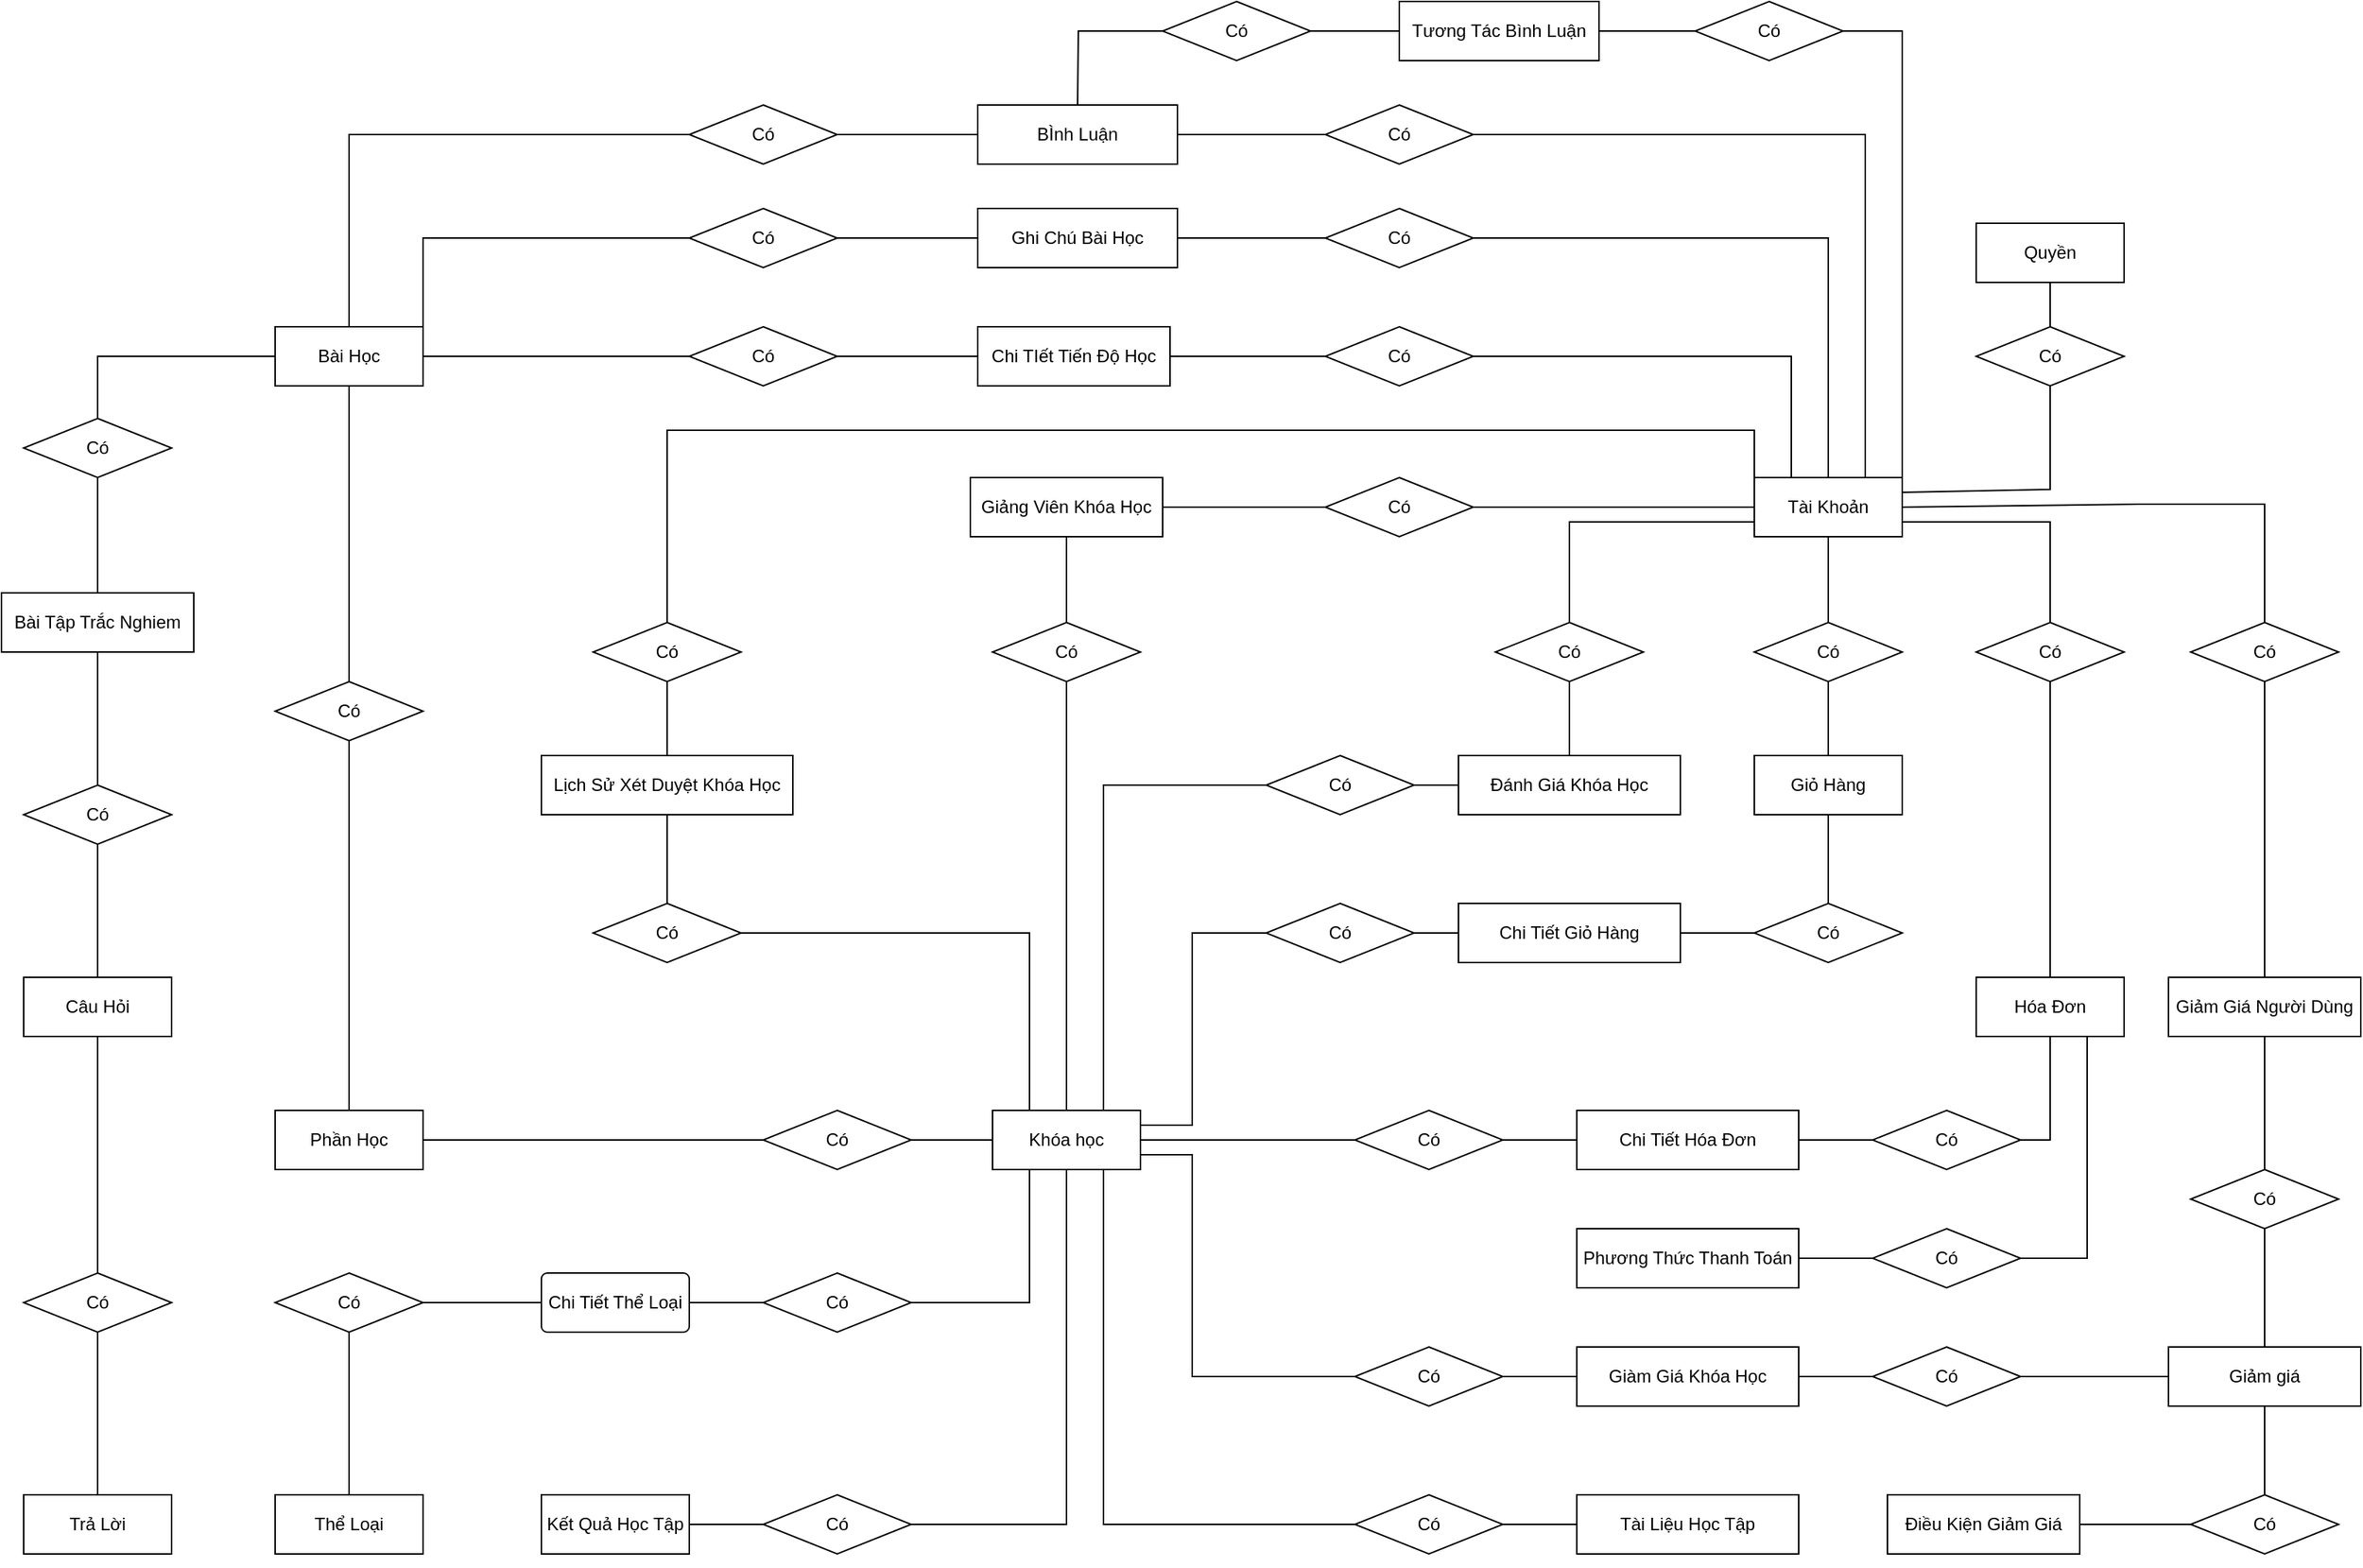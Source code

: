 <mxfile version="26.0.4">
  <diagram id="R2lEEEUBdFMjLlhIrx00" name="Page-1">
    <mxGraphModel dx="2668" dy="2193" grid="1" gridSize="10" guides="1" tooltips="1" connect="1" arrows="1" fold="1" page="1" pageScale="1" pageWidth="850" pageHeight="1100" math="0" shadow="0" extFonts="Permanent Marker^https://fonts.googleapis.com/css?family=Permanent+Marker">
      <root>
        <mxCell id="0" />
        <mxCell id="1" parent="0" />
        <mxCell id="bHssMF1aIb_r4F3_CLn2-1" value="Có" style="shape=rhombus;perimeter=rhombusPerimeter;whiteSpace=wrap;html=1;align=center;fontSize=12;" vertex="1" parent="1">
          <mxGeometry x="870" y="-90" width="100" height="40" as="geometry" />
        </mxCell>
        <mxCell id="bHssMF1aIb_r4F3_CLn2-8" value="Tài Khoản" style="whiteSpace=wrap;html=1;align=center;" vertex="1" parent="1">
          <mxGeometry x="720" y="12" width="100" height="40" as="geometry" />
        </mxCell>
        <mxCell id="bHssMF1aIb_r4F3_CLn2-9" value="Khóa học" style="whiteSpace=wrap;html=1;align=center;" vertex="1" parent="1">
          <mxGeometry x="205" y="440" width="100" height="40" as="geometry" />
        </mxCell>
        <mxCell id="bHssMF1aIb_r4F3_CLn2-13" value="Quyền" style="whiteSpace=wrap;html=1;align=center;" vertex="1" parent="1">
          <mxGeometry x="870" y="-160" width="100" height="40" as="geometry" />
        </mxCell>
        <mxCell id="bHssMF1aIb_r4F3_CLn2-28" value="Giảng Viên Khóa Học" style="whiteSpace=wrap;html=1;align=center;" vertex="1" parent="1">
          <mxGeometry x="190" y="12" width="130" height="40" as="geometry" />
        </mxCell>
        <mxCell id="bHssMF1aIb_r4F3_CLn2-34" value="Có" style="shape=rhombus;perimeter=rhombusPerimeter;whiteSpace=wrap;html=1;align=center;fontSize=12;" vertex="1" parent="1">
          <mxGeometry x="430" y="12" width="100" height="40" as="geometry" />
        </mxCell>
        <mxCell id="bHssMF1aIb_r4F3_CLn2-35" value="Có" style="shape=rhombus;perimeter=rhombusPerimeter;whiteSpace=wrap;html=1;align=center;fontSize=12;" vertex="1" parent="1">
          <mxGeometry x="-450" y="-28" width="100" height="40" as="geometry" />
        </mxCell>
        <mxCell id="bHssMF1aIb_r4F3_CLn2-36" value="Chi Tiết Thể Loại" style="rounded=1;arcSize=10;whiteSpace=wrap;html=1;align=center;" vertex="1" parent="1">
          <mxGeometry x="-100" y="550" width="100" height="40" as="geometry" />
        </mxCell>
        <mxCell id="bHssMF1aIb_r4F3_CLn2-37" value="Phần Học" style="whiteSpace=wrap;html=1;align=center;" vertex="1" parent="1">
          <mxGeometry x="-280" y="440" width="100" height="40" as="geometry" />
        </mxCell>
        <mxCell id="bHssMF1aIb_r4F3_CLn2-39" value="Bài Học" style="whiteSpace=wrap;html=1;align=center;" vertex="1" parent="1">
          <mxGeometry x="-280" y="-90" width="100" height="40" as="geometry" />
        </mxCell>
        <mxCell id="bHssMF1aIb_r4F3_CLn2-40" value="Có" style="shape=rhombus;perimeter=rhombusPerimeter;whiteSpace=wrap;html=1;align=center;fontSize=12;" vertex="1" parent="1">
          <mxGeometry x="50" y="440" width="100" height="40" as="geometry" />
        </mxCell>
        <mxCell id="bHssMF1aIb_r4F3_CLn2-41" value="Có" style="shape=rhombus;perimeter=rhombusPerimeter;whiteSpace=wrap;html=1;align=center;fontSize=12;" vertex="1" parent="1">
          <mxGeometry x="-280" y="150" width="100" height="40" as="geometry" />
        </mxCell>
        <mxCell id="bHssMF1aIb_r4F3_CLn2-43" value="Thể Loại" style="whiteSpace=wrap;html=1;align=center;" vertex="1" parent="1">
          <mxGeometry x="-280" y="700" width="100" height="40" as="geometry" />
        </mxCell>
        <mxCell id="bHssMF1aIb_r4F3_CLn2-44" value="Kết Quả Học Tập" style="whiteSpace=wrap;html=1;align=center;" vertex="1" parent="1">
          <mxGeometry x="-100" y="700" width="100" height="40" as="geometry" />
        </mxCell>
        <mxCell id="bHssMF1aIb_r4F3_CLn2-45" value="Tài Liệu Học Tập" style="whiteSpace=wrap;html=1;align=center;" vertex="1" parent="1">
          <mxGeometry x="600" y="700" width="150" height="40" as="geometry" />
        </mxCell>
        <mxCell id="bHssMF1aIb_r4F3_CLn2-46" value="Hóa Đơn" style="whiteSpace=wrap;html=1;align=center;" vertex="1" parent="1">
          <mxGeometry x="870" y="350" width="100" height="40" as="geometry" />
        </mxCell>
        <mxCell id="bHssMF1aIb_r4F3_CLn2-47" value="Chi Tiết Hóa Đơn" style="whiteSpace=wrap;html=1;align=center;" vertex="1" parent="1">
          <mxGeometry x="600" y="440" width="150" height="40" as="geometry" />
        </mxCell>
        <mxCell id="bHssMF1aIb_r4F3_CLn2-48" value="Chi Tiết Giỏ Hàng" style="whiteSpace=wrap;html=1;align=center;" vertex="1" parent="1">
          <mxGeometry x="520" y="300" width="150" height="40" as="geometry" />
        </mxCell>
        <mxCell id="bHssMF1aIb_r4F3_CLn2-49" value="Giỏ Hàng" style="whiteSpace=wrap;html=1;align=center;" vertex="1" parent="1">
          <mxGeometry x="720" y="200" width="100" height="40" as="geometry" />
        </mxCell>
        <mxCell id="bHssMF1aIb_r4F3_CLn2-50" value="Giảm giá" style="whiteSpace=wrap;html=1;align=center;" vertex="1" parent="1">
          <mxGeometry x="1000" y="600" width="130" height="40" as="geometry" />
        </mxCell>
        <mxCell id="bHssMF1aIb_r4F3_CLn2-51" value="Giàm Giá Khóa Học" style="whiteSpace=wrap;html=1;align=center;" vertex="1" parent="1">
          <mxGeometry x="600" y="600" width="150" height="40" as="geometry" />
        </mxCell>
        <mxCell id="bHssMF1aIb_r4F3_CLn2-52" value="Giảm Giá Người Dùng" style="whiteSpace=wrap;html=1;align=center;" vertex="1" parent="1">
          <mxGeometry x="1000" y="350" width="130" height="40" as="geometry" />
        </mxCell>
        <mxCell id="bHssMF1aIb_r4F3_CLn2-53" value="Điều Kiện Giảm Giá" style="whiteSpace=wrap;html=1;align=center;" vertex="1" parent="1">
          <mxGeometry x="810" y="700" width="130" height="40" as="geometry" />
        </mxCell>
        <mxCell id="bHssMF1aIb_r4F3_CLn2-54" value="Bài Tập Trắc Nghiem" style="whiteSpace=wrap;html=1;align=center;" vertex="1" parent="1">
          <mxGeometry x="-465" y="90" width="130" height="40" as="geometry" />
        </mxCell>
        <mxCell id="bHssMF1aIb_r4F3_CLn2-55" value="Câu Hỏi" style="whiteSpace=wrap;html=1;align=center;" vertex="1" parent="1">
          <mxGeometry x="-450" y="350" width="100" height="40" as="geometry" />
        </mxCell>
        <mxCell id="bHssMF1aIb_r4F3_CLn2-56" value="Trả Lời" style="whiteSpace=wrap;html=1;align=center;" vertex="1" parent="1">
          <mxGeometry x="-450" y="700" width="100" height="40" as="geometry" />
        </mxCell>
        <mxCell id="bHssMF1aIb_r4F3_CLn2-67" value="" style="endArrow=none;html=1;rounded=0;entryX=0.5;entryY=1;entryDx=0;entryDy=0;exitX=1;exitY=0.25;exitDx=0;exitDy=0;" edge="1" parent="1" source="bHssMF1aIb_r4F3_CLn2-8" target="bHssMF1aIb_r4F3_CLn2-1">
          <mxGeometry relative="1" as="geometry">
            <mxPoint x="690" y="32" as="sourcePoint" />
            <mxPoint x="850" y="31.57" as="targetPoint" />
            <Array as="points">
              <mxPoint x="920" y="20" />
            </Array>
          </mxGeometry>
        </mxCell>
        <mxCell id="bHssMF1aIb_r4F3_CLn2-68" value="" style="resizable=0;html=1;whiteSpace=wrap;align=left;verticalAlign=bottom;" connectable="0" vertex="1" parent="bHssMF1aIb_r4F3_CLn2-67">
          <mxGeometry x="-1" relative="1" as="geometry">
            <mxPoint x="10" as="offset" />
          </mxGeometry>
        </mxCell>
        <mxCell id="bHssMF1aIb_r4F3_CLn2-69" value="" style="resizable=0;html=1;whiteSpace=wrap;align=right;verticalAlign=bottom;" connectable="0" vertex="1" parent="bHssMF1aIb_r4F3_CLn2-67">
          <mxGeometry x="1" relative="1" as="geometry" />
        </mxCell>
        <mxCell id="bHssMF1aIb_r4F3_CLn2-76" value="" style="endArrow=none;html=1;rounded=0;exitX=0.5;exitY=0;exitDx=0;exitDy=0;entryX=0.5;entryY=1;entryDx=0;entryDy=0;" edge="1" parent="1" source="bHssMF1aIb_r4F3_CLn2-1" target="bHssMF1aIb_r4F3_CLn2-13">
          <mxGeometry relative="1" as="geometry">
            <mxPoint x="900" y="49.13" as="sourcePoint" />
            <mxPoint x="1060" y="49.13" as="targetPoint" />
          </mxGeometry>
        </mxCell>
        <mxCell id="bHssMF1aIb_r4F3_CLn2-77" value="" style="resizable=0;html=1;whiteSpace=wrap;align=right;verticalAlign=bottom;" connectable="0" vertex="1" parent="bHssMF1aIb_r4F3_CLn2-76">
          <mxGeometry x="1" relative="1" as="geometry">
            <mxPoint x="-10" as="offset" />
          </mxGeometry>
        </mxCell>
        <mxCell id="bHssMF1aIb_r4F3_CLn2-78" value="" style="endArrow=none;html=1;rounded=0;exitX=1;exitY=0.5;exitDx=0;exitDy=0;entryX=0;entryY=0.5;entryDx=0;entryDy=0;" edge="1" parent="1" source="bHssMF1aIb_r4F3_CLn2-28" target="bHssMF1aIb_r4F3_CLn2-34">
          <mxGeometry relative="1" as="geometry">
            <mxPoint x="680" y="42" as="sourcePoint" />
            <mxPoint x="430" y="90" as="targetPoint" />
          </mxGeometry>
        </mxCell>
        <mxCell id="bHssMF1aIb_r4F3_CLn2-79" value="" style="resizable=0;html=1;whiteSpace=wrap;align=left;verticalAlign=bottom;" connectable="0" vertex="1" parent="bHssMF1aIb_r4F3_CLn2-78">
          <mxGeometry x="-1" relative="1" as="geometry">
            <mxPoint x="10" as="offset" />
          </mxGeometry>
        </mxCell>
        <mxCell id="bHssMF1aIb_r4F3_CLn2-80" value="" style="resizable=0;html=1;whiteSpace=wrap;align=right;verticalAlign=bottom;" connectable="0" vertex="1" parent="bHssMF1aIb_r4F3_CLn2-78">
          <mxGeometry x="1" relative="1" as="geometry" />
        </mxCell>
        <mxCell id="bHssMF1aIb_r4F3_CLn2-81" value="" style="endArrow=none;html=1;rounded=0;exitX=1;exitY=0.5;exitDx=0;exitDy=0;entryX=0;entryY=0.5;entryDx=0;entryDy=0;" edge="1" parent="1" source="bHssMF1aIb_r4F3_CLn2-34" target="bHssMF1aIb_r4F3_CLn2-8">
          <mxGeometry relative="1" as="geometry">
            <mxPoint x="450" y="100" as="sourcePoint" />
            <mxPoint x="540" y="100" as="targetPoint" />
          </mxGeometry>
        </mxCell>
        <mxCell id="bHssMF1aIb_r4F3_CLn2-82" value="" style="resizable=0;html=1;whiteSpace=wrap;align=right;verticalAlign=bottom;" connectable="0" vertex="1" parent="bHssMF1aIb_r4F3_CLn2-81">
          <mxGeometry x="1" relative="1" as="geometry">
            <mxPoint x="-10" as="offset" />
          </mxGeometry>
        </mxCell>
        <mxCell id="bHssMF1aIb_r4F3_CLn2-83" value="Có" style="shape=rhombus;perimeter=rhombusPerimeter;whiteSpace=wrap;html=1;align=center;fontSize=12;" vertex="1" parent="1">
          <mxGeometry x="205" y="110" width="100" height="40" as="geometry" />
        </mxCell>
        <mxCell id="bHssMF1aIb_r4F3_CLn2-84" value="" style="endArrow=none;html=1;rounded=0;exitX=0.5;exitY=1;exitDx=0;exitDy=0;entryX=0.5;entryY=0;entryDx=0;entryDy=0;" edge="1" parent="1" target="bHssMF1aIb_r4F3_CLn2-83" source="bHssMF1aIb_r4F3_CLn2-28">
          <mxGeometry relative="1" as="geometry">
            <mxPoint x="270" y="130" as="sourcePoint" />
            <mxPoint x="380" y="188" as="targetPoint" />
          </mxGeometry>
        </mxCell>
        <mxCell id="bHssMF1aIb_r4F3_CLn2-85" value="" style="resizable=0;html=1;whiteSpace=wrap;align=left;verticalAlign=bottom;" connectable="0" vertex="1" parent="bHssMF1aIb_r4F3_CLn2-84">
          <mxGeometry x="-1" relative="1" as="geometry">
            <mxPoint x="10" as="offset" />
          </mxGeometry>
        </mxCell>
        <mxCell id="bHssMF1aIb_r4F3_CLn2-86" value="" style="resizable=0;html=1;whiteSpace=wrap;align=right;verticalAlign=bottom;" connectable="0" vertex="1" parent="bHssMF1aIb_r4F3_CLn2-84">
          <mxGeometry x="1" relative="1" as="geometry" />
        </mxCell>
        <mxCell id="bHssMF1aIb_r4F3_CLn2-87" value="" style="endArrow=none;html=1;rounded=0;exitX=0.5;exitY=1;exitDx=0;exitDy=0;entryX=0.5;entryY=0;entryDx=0;entryDy=0;" edge="1" parent="1" source="bHssMF1aIb_r4F3_CLn2-83" target="bHssMF1aIb_r4F3_CLn2-9">
          <mxGeometry relative="1" as="geometry">
            <mxPoint x="400" y="198" as="sourcePoint" />
            <mxPoint x="520" y="130" as="targetPoint" />
          </mxGeometry>
        </mxCell>
        <mxCell id="bHssMF1aIb_r4F3_CLn2-88" value="" style="resizable=0;html=1;whiteSpace=wrap;align=right;verticalAlign=bottom;" connectable="0" vertex="1" parent="bHssMF1aIb_r4F3_CLn2-87">
          <mxGeometry x="1" relative="1" as="geometry">
            <mxPoint x="-10" as="offset" />
          </mxGeometry>
        </mxCell>
        <mxCell id="bHssMF1aIb_r4F3_CLn2-89" value="" style="endArrow=none;html=1;rounded=0;entryX=1;entryY=0.5;entryDx=0;entryDy=0;exitX=0;exitY=0.5;exitDx=0;exitDy=0;" edge="1" parent="1" source="bHssMF1aIb_r4F3_CLn2-9" target="bHssMF1aIb_r4F3_CLn2-40">
          <mxGeometry relative="1" as="geometry">
            <mxPoint x="150" y="420" as="sourcePoint" />
            <mxPoint x="520" y="510" as="targetPoint" />
          </mxGeometry>
        </mxCell>
        <mxCell id="bHssMF1aIb_r4F3_CLn2-90" value="" style="endArrow=none;html=1;rounded=0;exitX=0;exitY=0.5;exitDx=0;exitDy=0;entryX=1;entryY=0.5;entryDx=0;entryDy=0;" edge="1" parent="1" source="bHssMF1aIb_r4F3_CLn2-40" target="bHssMF1aIb_r4F3_CLn2-37">
          <mxGeometry relative="1" as="geometry">
            <mxPoint x="265" y="500" as="sourcePoint" />
            <mxPoint x="265" y="560" as="targetPoint" />
          </mxGeometry>
        </mxCell>
        <mxCell id="bHssMF1aIb_r4F3_CLn2-92" value="" style="endArrow=none;html=1;rounded=0;exitX=0.5;exitY=0;exitDx=0;exitDy=0;entryX=0.5;entryY=1;entryDx=0;entryDy=0;" edge="1" parent="1" source="bHssMF1aIb_r4F3_CLn2-37" target="bHssMF1aIb_r4F3_CLn2-41">
          <mxGeometry relative="1" as="geometry">
            <mxPoint x="-265" y="40" as="sourcePoint" />
            <mxPoint x="-150" y="290" as="targetPoint" />
            <Array as="points" />
          </mxGeometry>
        </mxCell>
        <mxCell id="bHssMF1aIb_r4F3_CLn2-93" value="" style="endArrow=none;html=1;rounded=0;entryX=0.5;entryY=1;entryDx=0;entryDy=0;exitX=0.5;exitY=0;exitDx=0;exitDy=0;" edge="1" parent="1" source="bHssMF1aIb_r4F3_CLn2-41" target="bHssMF1aIb_r4F3_CLn2-39">
          <mxGeometry relative="1" as="geometry">
            <mxPoint x="-265" y="40" as="sourcePoint" />
            <mxPoint x="-105" y="40" as="targetPoint" />
            <Array as="points" />
          </mxGeometry>
        </mxCell>
        <mxCell id="bHssMF1aIb_r4F3_CLn2-94" value="" style="endArrow=none;html=1;rounded=0;entryX=0;entryY=0.5;entryDx=0;entryDy=0;exitX=0.5;exitY=0;exitDx=0;exitDy=0;" edge="1" parent="1" source="bHssMF1aIb_r4F3_CLn2-35" target="bHssMF1aIb_r4F3_CLn2-39">
          <mxGeometry relative="1" as="geometry">
            <mxPoint x="-265" y="140" as="sourcePoint" />
            <mxPoint x="-165" y="140" as="targetPoint" />
            <Array as="points">
              <mxPoint x="-400" y="-70" />
            </Array>
          </mxGeometry>
        </mxCell>
        <mxCell id="bHssMF1aIb_r4F3_CLn2-96" value="" style="endArrow=none;html=1;rounded=0;entryX=0.5;entryY=1;entryDx=0;entryDy=0;exitX=0.5;exitY=0;exitDx=0;exitDy=0;" edge="1" parent="1" source="bHssMF1aIb_r4F3_CLn2-54" target="bHssMF1aIb_r4F3_CLn2-35">
          <mxGeometry relative="1" as="geometry">
            <mxPoint x="-285" y="170" as="sourcePoint" />
            <mxPoint x="-125" y="170" as="targetPoint" />
          </mxGeometry>
        </mxCell>
        <mxCell id="bHssMF1aIb_r4F3_CLn2-101" value="Có" style="shape=rhombus;perimeter=rhombusPerimeter;whiteSpace=wrap;html=1;align=center;fontSize=12;" vertex="1" parent="1">
          <mxGeometry x="720" y="110" width="100" height="40" as="geometry" />
        </mxCell>
        <mxCell id="bHssMF1aIb_r4F3_CLn2-102" value="" style="endArrow=none;html=1;rounded=0;entryX=0.5;entryY=1;entryDx=0;entryDy=0;exitX=0.5;exitY=0;exitDx=0;exitDy=0;" edge="1" parent="1" source="bHssMF1aIb_r4F3_CLn2-49" target="bHssMF1aIb_r4F3_CLn2-101">
          <mxGeometry relative="1" as="geometry">
            <mxPoint x="650" y="310" as="sourcePoint" />
            <mxPoint x="810" y="310" as="targetPoint" />
          </mxGeometry>
        </mxCell>
        <mxCell id="bHssMF1aIb_r4F3_CLn2-103" value="" style="endArrow=none;html=1;rounded=0;exitX=0.5;exitY=1;exitDx=0;exitDy=0;entryX=0.5;entryY=0;entryDx=0;entryDy=0;" edge="1" parent="1" source="bHssMF1aIb_r4F3_CLn2-8" target="bHssMF1aIb_r4F3_CLn2-101">
          <mxGeometry relative="1" as="geometry">
            <mxPoint x="430" y="280" as="sourcePoint" />
            <mxPoint x="590" y="280" as="targetPoint" />
          </mxGeometry>
        </mxCell>
        <mxCell id="bHssMF1aIb_r4F3_CLn2-106" value="Có" style="shape=rhombus;perimeter=rhombusPerimeter;whiteSpace=wrap;html=1;align=center;fontSize=12;" vertex="1" parent="1">
          <mxGeometry x="720" y="300" width="100" height="40" as="geometry" />
        </mxCell>
        <mxCell id="bHssMF1aIb_r4F3_CLn2-107" value="" style="endArrow=none;html=1;rounded=0;entryX=0;entryY=0.5;entryDx=0;entryDy=0;exitX=1;exitY=0.5;exitDx=0;exitDy=0;" edge="1" parent="1" target="bHssMF1aIb_r4F3_CLn2-106" source="bHssMF1aIb_r4F3_CLn2-48">
          <mxGeometry relative="1" as="geometry">
            <mxPoint x="1230" y="428" as="sourcePoint" />
            <mxPoint x="860" y="498" as="targetPoint" />
          </mxGeometry>
        </mxCell>
        <mxCell id="bHssMF1aIb_r4F3_CLn2-108" value="" style="endArrow=none;html=1;rounded=0;exitX=0.5;exitY=1;exitDx=0;exitDy=0;entryX=0.5;entryY=0;entryDx=0;entryDy=0;" edge="1" parent="1" target="bHssMF1aIb_r4F3_CLn2-106" source="bHssMF1aIb_r4F3_CLn2-49">
          <mxGeometry relative="1" as="geometry">
            <mxPoint x="670" y="240" as="sourcePoint" />
            <mxPoint x="640" y="468" as="targetPoint" />
          </mxGeometry>
        </mxCell>
        <mxCell id="bHssMF1aIb_r4F3_CLn2-109" value="Có" style="shape=rhombus;perimeter=rhombusPerimeter;whiteSpace=wrap;html=1;align=center;fontSize=12;" vertex="1" parent="1">
          <mxGeometry x="390" y="300" width="100" height="40" as="geometry" />
        </mxCell>
        <mxCell id="bHssMF1aIb_r4F3_CLn2-110" value="" style="endArrow=none;html=1;rounded=0;entryX=1;entryY=0.5;entryDx=0;entryDy=0;exitX=0;exitY=0.5;exitDx=0;exitDy=0;" edge="1" parent="1" target="bHssMF1aIb_r4F3_CLn2-109" source="bHssMF1aIb_r4F3_CLn2-48">
          <mxGeometry relative="1" as="geometry">
            <mxPoint x="1020" y="624" as="sourcePoint" />
            <mxPoint x="650" y="694" as="targetPoint" />
          </mxGeometry>
        </mxCell>
        <mxCell id="bHssMF1aIb_r4F3_CLn2-111" value="" style="endArrow=none;html=1;rounded=0;entryX=0;entryY=0.5;entryDx=0;entryDy=0;exitX=1;exitY=0.25;exitDx=0;exitDy=0;" edge="1" parent="1" target="bHssMF1aIb_r4F3_CLn2-109" source="bHssMF1aIb_r4F3_CLn2-9">
          <mxGeometry relative="1" as="geometry">
            <mxPoint x="387.5" y="410" as="sourcePoint" />
            <mxPoint x="452.5" y="180.0" as="targetPoint" />
            <Array as="points">
              <mxPoint x="340" y="450" />
              <mxPoint x="340" y="430" />
              <mxPoint x="340" y="360" />
              <mxPoint x="340" y="320" />
            </Array>
          </mxGeometry>
        </mxCell>
        <mxCell id="bHssMF1aIb_r4F3_CLn2-113" value="Có" style="shape=rhombus;perimeter=rhombusPerimeter;whiteSpace=wrap;html=1;align=center;fontSize=12;" vertex="1" parent="1">
          <mxGeometry x="50" y="700" width="100" height="40" as="geometry" />
        </mxCell>
        <mxCell id="bHssMF1aIb_r4F3_CLn2-114" value="" style="endArrow=none;html=1;rounded=0;exitX=1;exitY=0.5;exitDx=0;exitDy=0;entryX=0;entryY=0.5;entryDx=0;entryDy=0;" edge="1" parent="1" target="bHssMF1aIb_r4F3_CLn2-113" source="bHssMF1aIb_r4F3_CLn2-44">
          <mxGeometry relative="1" as="geometry">
            <mxPoint x="-460" y="50" as="sourcePoint" />
            <mxPoint x="-245" y="10" as="targetPoint" />
          </mxGeometry>
        </mxCell>
        <mxCell id="bHssMF1aIb_r4F3_CLn2-115" value="" style="endArrow=none;html=1;rounded=0;exitX=1;exitY=0.5;exitDx=0;exitDy=0;entryX=0.5;entryY=1;entryDx=0;entryDy=0;" edge="1" parent="1" source="bHssMF1aIb_r4F3_CLn2-113" target="bHssMF1aIb_r4F3_CLn2-9">
          <mxGeometry relative="1" as="geometry">
            <mxPoint x="-65" y="400" as="sourcePoint" />
            <mxPoint x="210" y="520" as="targetPoint" />
            <Array as="points">
              <mxPoint x="255" y="720" />
            </Array>
          </mxGeometry>
        </mxCell>
        <mxCell id="bHssMF1aIb_r4F3_CLn2-116" value="Có" style="shape=rhombus;perimeter=rhombusPerimeter;whiteSpace=wrap;html=1;align=center;fontSize=12;" vertex="1" parent="1">
          <mxGeometry x="450" y="700" width="100" height="40" as="geometry" />
        </mxCell>
        <mxCell id="bHssMF1aIb_r4F3_CLn2-118" value="" style="endArrow=none;html=1;rounded=0;entryX=0.75;entryY=1;entryDx=0;entryDy=0;exitX=0;exitY=0.5;exitDx=0;exitDy=0;" edge="1" parent="1" source="bHssMF1aIb_r4F3_CLn2-116" target="bHssMF1aIb_r4F3_CLn2-9">
          <mxGeometry relative="1" as="geometry">
            <mxPoint x="280" y="720" as="sourcePoint" />
            <mxPoint x="270" y="530" as="targetPoint" />
            <Array as="points">
              <mxPoint x="280" y="720" />
            </Array>
          </mxGeometry>
        </mxCell>
        <mxCell id="bHssMF1aIb_r4F3_CLn2-120" value="Có" style="shape=rhombus;perimeter=rhombusPerimeter;whiteSpace=wrap;html=1;align=center;fontSize=12;" vertex="1" parent="1">
          <mxGeometry x="870" y="110" width="100" height="40" as="geometry" />
        </mxCell>
        <mxCell id="bHssMF1aIb_r4F3_CLn2-121" value="" style="endArrow=none;html=1;rounded=0;entryX=0.5;entryY=0;entryDx=0;entryDy=0;exitX=1;exitY=0.75;exitDx=0;exitDy=0;" edge="1" parent="1" target="bHssMF1aIb_r4F3_CLn2-120" source="bHssMF1aIb_r4F3_CLn2-8">
          <mxGeometry relative="1" as="geometry">
            <mxPoint x="605" y="200" as="sourcePoint" />
            <mxPoint x="820" y="160" as="targetPoint" />
            <Array as="points">
              <mxPoint x="840" y="42" />
              <mxPoint x="920" y="42" />
            </Array>
          </mxGeometry>
        </mxCell>
        <mxCell id="bHssMF1aIb_r4F3_CLn2-122" value="" style="endArrow=none;html=1;rounded=0;entryX=0.5;entryY=0;entryDx=0;entryDy=0;exitX=0.5;exitY=1;exitDx=0;exitDy=0;" edge="1" parent="1" source="bHssMF1aIb_r4F3_CLn2-120" target="bHssMF1aIb_r4F3_CLn2-46">
          <mxGeometry relative="1" as="geometry">
            <mxPoint x="660" y="160" as="sourcePoint" />
            <mxPoint x="860" y="200" as="targetPoint" />
          </mxGeometry>
        </mxCell>
        <mxCell id="bHssMF1aIb_r4F3_CLn2-124" value="Có" style="shape=rhombus;perimeter=rhombusPerimeter;whiteSpace=wrap;html=1;align=center;fontSize=12;" vertex="1" parent="1">
          <mxGeometry x="450" y="440" width="100" height="40" as="geometry" />
        </mxCell>
        <mxCell id="bHssMF1aIb_r4F3_CLn2-125" value="" style="endArrow=none;html=1;rounded=0;entryX=0;entryY=0.5;entryDx=0;entryDy=0;exitX=1;exitY=0.5;exitDx=0;exitDy=0;" edge="1" parent="1" target="bHssMF1aIb_r4F3_CLn2-124" source="bHssMF1aIb_r4F3_CLn2-9">
          <mxGeometry relative="1" as="geometry">
            <mxPoint x="390" y="420" as="sourcePoint" />
            <mxPoint x="704.5" y="458" as="targetPoint" />
            <Array as="points">
              <mxPoint x="360" y="460" />
              <mxPoint x="390" y="460" />
              <mxPoint x="430" y="460" />
            </Array>
          </mxGeometry>
        </mxCell>
        <mxCell id="bHssMF1aIb_r4F3_CLn2-126" value="" style="endArrow=none;html=1;rounded=0;entryX=0;entryY=0.5;entryDx=0;entryDy=0;exitX=1;exitY=0.5;exitDx=0;exitDy=0;" edge="1" parent="1" source="bHssMF1aIb_r4F3_CLn2-124" target="bHssMF1aIb_r4F3_CLn2-47">
          <mxGeometry relative="1" as="geometry">
            <mxPoint x="544.5" y="438" as="sourcePoint" />
            <mxPoint x="724.5" y="628" as="targetPoint" />
          </mxGeometry>
        </mxCell>
        <mxCell id="bHssMF1aIb_r4F3_CLn2-127" value="Có" style="shape=rhombus;perimeter=rhombusPerimeter;whiteSpace=wrap;html=1;align=center;fontSize=12;" vertex="1" parent="1">
          <mxGeometry x="800" y="440" width="100" height="40" as="geometry" />
        </mxCell>
        <mxCell id="bHssMF1aIb_r4F3_CLn2-128" value="" style="endArrow=none;html=1;rounded=0;entryX=0;entryY=0.5;entryDx=0;entryDy=0;exitX=1;exitY=0.5;exitDx=0;exitDy=0;" edge="1" parent="1" target="bHssMF1aIb_r4F3_CLn2-127" source="bHssMF1aIb_r4F3_CLn2-47">
          <mxGeometry relative="1" as="geometry">
            <mxPoint x="741" y="271" as="sourcePoint" />
            <mxPoint x="1050" y="199" as="targetPoint" />
          </mxGeometry>
        </mxCell>
        <mxCell id="bHssMF1aIb_r4F3_CLn2-129" value="" style="endArrow=none;html=1;rounded=0;entryX=0.5;entryY=1;entryDx=0;entryDy=0;exitX=1;exitY=0.5;exitDx=0;exitDy=0;" edge="1" parent="1" source="bHssMF1aIb_r4F3_CLn2-127" target="bHssMF1aIb_r4F3_CLn2-46">
          <mxGeometry relative="1" as="geometry">
            <mxPoint x="890" y="219" as="sourcePoint" />
            <mxPoint x="831" y="361" as="targetPoint" />
            <Array as="points">
              <mxPoint x="920" y="460" />
            </Array>
          </mxGeometry>
        </mxCell>
        <mxCell id="bHssMF1aIb_r4F3_CLn2-136" value="Phương Thức Thanh Toán" style="whiteSpace=wrap;html=1;align=center;" vertex="1" parent="1">
          <mxGeometry x="600" y="520" width="150" height="40" as="geometry" />
        </mxCell>
        <mxCell id="bHssMF1aIb_r4F3_CLn2-139" value="Có" style="shape=rhombus;perimeter=rhombusPerimeter;whiteSpace=wrap;html=1;align=center;fontSize=12;" vertex="1" parent="1">
          <mxGeometry x="450" y="600" width="100" height="40" as="geometry" />
        </mxCell>
        <mxCell id="bHssMF1aIb_r4F3_CLn2-140" value="" style="endArrow=none;html=1;rounded=0;entryX=0;entryY=0.5;entryDx=0;entryDy=0;exitX=1;exitY=0.75;exitDx=0;exitDy=0;" edge="1" parent="1" target="bHssMF1aIb_r4F3_CLn2-139" source="bHssMF1aIb_r4F3_CLn2-9">
          <mxGeometry relative="1" as="geometry">
            <mxPoint x="305" y="540" as="sourcePoint" />
            <mxPoint x="704.5" y="578" as="targetPoint" />
            <Array as="points">
              <mxPoint x="340" y="470" />
              <mxPoint x="340" y="500" />
              <mxPoint x="340" y="540" />
              <mxPoint x="340" y="620" />
              <mxPoint x="370" y="620" />
            </Array>
          </mxGeometry>
        </mxCell>
        <mxCell id="bHssMF1aIb_r4F3_CLn2-141" value="" style="endArrow=none;html=1;rounded=0;entryX=0;entryY=0.5;entryDx=0;entryDy=0;exitX=1;exitY=0.5;exitDx=0;exitDy=0;" edge="1" parent="1" source="bHssMF1aIb_r4F3_CLn2-139" target="bHssMF1aIb_r4F3_CLn2-51">
          <mxGeometry relative="1" as="geometry">
            <mxPoint x="544.5" y="578" as="sourcePoint" />
            <mxPoint x="580" y="550" as="targetPoint" />
          </mxGeometry>
        </mxCell>
        <mxCell id="bHssMF1aIb_r4F3_CLn2-142" value="Có" style="shape=rhombus;perimeter=rhombusPerimeter;whiteSpace=wrap;html=1;align=center;fontSize=12;" vertex="1" parent="1">
          <mxGeometry x="800" y="600" width="100" height="40" as="geometry" />
        </mxCell>
        <mxCell id="bHssMF1aIb_r4F3_CLn2-143" value="" style="endArrow=none;html=1;rounded=0;entryX=0;entryY=0.5;entryDx=0;entryDy=0;exitX=1;exitY=0.5;exitDx=0;exitDy=0;" edge="1" parent="1" target="bHssMF1aIb_r4F3_CLn2-142" source="bHssMF1aIb_r4F3_CLn2-51">
          <mxGeometry relative="1" as="geometry">
            <mxPoint x="710" y="620" as="sourcePoint" />
            <mxPoint x="1109.5" y="658" as="targetPoint" />
          </mxGeometry>
        </mxCell>
        <mxCell id="bHssMF1aIb_r4F3_CLn2-144" value="" style="endArrow=none;html=1;rounded=0;entryX=0;entryY=0.5;entryDx=0;entryDy=0;exitX=1;exitY=0.5;exitDx=0;exitDy=0;" edge="1" parent="1" source="bHssMF1aIb_r4F3_CLn2-142" target="bHssMF1aIb_r4F3_CLn2-50">
          <mxGeometry relative="1" as="geometry">
            <mxPoint x="949.5" y="658" as="sourcePoint" />
            <mxPoint x="985" y="630" as="targetPoint" />
          </mxGeometry>
        </mxCell>
        <mxCell id="bHssMF1aIb_r4F3_CLn2-145" value="Có" style="shape=rhombus;perimeter=rhombusPerimeter;whiteSpace=wrap;html=1;align=center;fontSize=12;" vertex="1" parent="1">
          <mxGeometry x="1015" y="480" width="100" height="40" as="geometry" />
        </mxCell>
        <mxCell id="bHssMF1aIb_r4F3_CLn2-146" value="" style="endArrow=none;html=1;rounded=0;entryX=0.5;entryY=0;entryDx=0;entryDy=0;exitX=0.5;exitY=1;exitDx=0;exitDy=0;" edge="1" parent="1" target="bHssMF1aIb_r4F3_CLn2-145" source="bHssMF1aIb_r4F3_CLn2-52">
          <mxGeometry relative="1" as="geometry">
            <mxPoint x="1045" y="370" as="sourcePoint" />
            <mxPoint x="1444.5" y="408" as="targetPoint" />
          </mxGeometry>
        </mxCell>
        <mxCell id="bHssMF1aIb_r4F3_CLn2-147" value="" style="endArrow=none;html=1;rounded=0;entryX=0.5;entryY=0;entryDx=0;entryDy=0;exitX=0.5;exitY=1;exitDx=0;exitDy=0;" edge="1" parent="1" source="bHssMF1aIb_r4F3_CLn2-145" target="bHssMF1aIb_r4F3_CLn2-50">
          <mxGeometry relative="1" as="geometry">
            <mxPoint x="1284.5" y="408" as="sourcePoint" />
            <mxPoint x="1320" y="380" as="targetPoint" />
          </mxGeometry>
        </mxCell>
        <mxCell id="bHssMF1aIb_r4F3_CLn2-148" value="Có" style="shape=rhombus;perimeter=rhombusPerimeter;whiteSpace=wrap;html=1;align=center;fontSize=12;" vertex="1" parent="1">
          <mxGeometry x="1015" y="110" width="100" height="40" as="geometry" />
        </mxCell>
        <mxCell id="bHssMF1aIb_r4F3_CLn2-149" value="" style="endArrow=none;html=1;rounded=0;entryX=0.5;entryY=0;entryDx=0;entryDy=0;exitX=1;exitY=0.5;exitDx=0;exitDy=0;" edge="1" parent="1" target="bHssMF1aIb_r4F3_CLn2-148" source="bHssMF1aIb_r4F3_CLn2-8">
          <mxGeometry relative="1" as="geometry">
            <mxPoint x="880" y="20" as="sourcePoint" />
            <mxPoint x="1279.5" y="58" as="targetPoint" />
            <Array as="points">
              <mxPoint x="980" y="30" />
              <mxPoint x="1065" y="30" />
            </Array>
          </mxGeometry>
        </mxCell>
        <mxCell id="bHssMF1aIb_r4F3_CLn2-150" value="" style="endArrow=none;html=1;rounded=0;entryX=0.5;entryY=0;entryDx=0;entryDy=0;exitX=0.5;exitY=1;exitDx=0;exitDy=0;" edge="1" parent="1" source="bHssMF1aIb_r4F3_CLn2-148" target="bHssMF1aIb_r4F3_CLn2-52">
          <mxGeometry relative="1" as="geometry">
            <mxPoint x="1204.5" y="58" as="sourcePoint" />
            <mxPoint x="1240" y="30" as="targetPoint" />
          </mxGeometry>
        </mxCell>
        <mxCell id="bHssMF1aIb_r4F3_CLn2-151" value="Có" style="shape=rhombus;perimeter=rhombusPerimeter;whiteSpace=wrap;html=1;align=center;fontSize=12;" vertex="1" parent="1">
          <mxGeometry x="1015" y="700" width="100" height="40" as="geometry" />
        </mxCell>
        <mxCell id="bHssMF1aIb_r4F3_CLn2-152" value="" style="endArrow=none;html=1;rounded=0;entryX=0.5;entryY=0;entryDx=0;entryDy=0;exitX=0.5;exitY=1;exitDx=0;exitDy=0;" edge="1" parent="1" target="bHssMF1aIb_r4F3_CLn2-151" source="bHssMF1aIb_r4F3_CLn2-50">
          <mxGeometry relative="1" as="geometry">
            <mxPoint x="1065" y="580" as="sourcePoint" />
            <mxPoint x="1464.5" y="618" as="targetPoint" />
          </mxGeometry>
        </mxCell>
        <mxCell id="bHssMF1aIb_r4F3_CLn2-153" value="" style="endArrow=none;html=1;rounded=0;entryX=1;entryY=0.5;entryDx=0;entryDy=0;exitX=0;exitY=0.5;exitDx=0;exitDy=0;" edge="1" parent="1" source="bHssMF1aIb_r4F3_CLn2-151" target="bHssMF1aIb_r4F3_CLn2-53">
          <mxGeometry relative="1" as="geometry">
            <mxPoint x="1304.5" y="618" as="sourcePoint" />
            <mxPoint x="1340" y="590" as="targetPoint" />
          </mxGeometry>
        </mxCell>
        <mxCell id="bHssMF1aIb_r4F3_CLn2-154" style="edgeStyle=orthogonalEdgeStyle;rounded=0;orthogonalLoop=1;jettySize=auto;html=1;exitX=0.5;exitY=1;exitDx=0;exitDy=0;" edge="1" parent="1" source="bHssMF1aIb_r4F3_CLn2-113" target="bHssMF1aIb_r4F3_CLn2-113">
          <mxGeometry relative="1" as="geometry" />
        </mxCell>
        <mxCell id="bHssMF1aIb_r4F3_CLn2-156" value="Có" style="shape=rhombus;perimeter=rhombusPerimeter;whiteSpace=wrap;html=1;align=center;fontSize=12;" vertex="1" parent="1">
          <mxGeometry x="50" y="550" width="100" height="40" as="geometry" />
        </mxCell>
        <mxCell id="bHssMF1aIb_r4F3_CLn2-159" value="Có" style="shape=rhombus;perimeter=rhombusPerimeter;whiteSpace=wrap;html=1;align=center;fontSize=12;" vertex="1" parent="1">
          <mxGeometry x="-280" y="550" width="100" height="40" as="geometry" />
        </mxCell>
        <mxCell id="bHssMF1aIb_r4F3_CLn2-161" value="" style="endArrow=none;html=1;rounded=0;entryX=0.5;entryY=0;entryDx=0;entryDy=0;exitX=0.5;exitY=1;exitDx=0;exitDy=0;" edge="1" parent="1" source="bHssMF1aIb_r4F3_CLn2-159" target="bHssMF1aIb_r4F3_CLn2-43">
          <mxGeometry relative="1" as="geometry">
            <mxPoint x="-1080.5" y="648" as="sourcePoint" />
            <mxPoint x="-1045" y="620" as="targetPoint" />
          </mxGeometry>
        </mxCell>
        <mxCell id="bHssMF1aIb_r4F3_CLn2-164" value="Chi TIết Tiến Độ Học" style="whiteSpace=wrap;html=1;align=center;" vertex="1" parent="1">
          <mxGeometry x="195" y="-90" width="130" height="40" as="geometry" />
        </mxCell>
        <mxCell id="bHssMF1aIb_r4F3_CLn2-165" value="Có" style="shape=rhombus;perimeter=rhombusPerimeter;whiteSpace=wrap;html=1;align=center;fontSize=12;" vertex="1" parent="1">
          <mxGeometry x="430" y="-90" width="100" height="40" as="geometry" />
        </mxCell>
        <mxCell id="bHssMF1aIb_r4F3_CLn2-166" value="" style="endArrow=none;html=1;rounded=0;exitX=1;exitY=0.5;exitDx=0;exitDy=0;entryX=0;entryY=0.5;entryDx=0;entryDy=0;" edge="1" parent="1" target="bHssMF1aIb_r4F3_CLn2-165" source="bHssMF1aIb_r4F3_CLn2-164">
          <mxGeometry relative="1" as="geometry">
            <mxPoint x="232.5" y="-90" as="sourcePoint" />
            <mxPoint x="447.5" y="-130" as="targetPoint" />
          </mxGeometry>
        </mxCell>
        <mxCell id="bHssMF1aIb_r4F3_CLn2-169" value="Có" style="shape=rhombus;perimeter=rhombusPerimeter;whiteSpace=wrap;html=1;align=center;fontSize=12;" vertex="1" parent="1">
          <mxGeometry y="-90" width="100" height="40" as="geometry" />
        </mxCell>
        <mxCell id="bHssMF1aIb_r4F3_CLn2-170" value="" style="endArrow=none;html=1;rounded=0;exitX=1;exitY=0.5;exitDx=0;exitDy=0;entryX=0;entryY=0.5;entryDx=0;entryDy=0;" edge="1" parent="1" target="bHssMF1aIb_r4F3_CLn2-169" source="bHssMF1aIb_r4F3_CLn2-39">
          <mxGeometry relative="1" as="geometry">
            <mxPoint x="-155" y="-140" as="sourcePoint" />
            <mxPoint x="60" y="-180" as="targetPoint" />
          </mxGeometry>
        </mxCell>
        <mxCell id="bHssMF1aIb_r4F3_CLn2-171" value="" style="endArrow=none;html=1;rounded=0;entryX=0;entryY=0.5;entryDx=0;entryDy=0;exitX=1;exitY=0.5;exitDx=0;exitDy=0;" edge="1" parent="1" source="bHssMF1aIb_r4F3_CLn2-169" target="bHssMF1aIb_r4F3_CLn2-164">
          <mxGeometry relative="1" as="geometry">
            <mxPoint x="-100" y="-180" as="sourcePoint" />
            <mxPoint x="100" y="-140" as="targetPoint" />
          </mxGeometry>
        </mxCell>
        <mxCell id="bHssMF1aIb_r4F3_CLn2-173" value="Ghi Chú Bài Học" style="whiteSpace=wrap;html=1;align=center;" vertex="1" parent="1">
          <mxGeometry x="195" y="-170" width="135" height="40" as="geometry" />
        </mxCell>
        <mxCell id="bHssMF1aIb_r4F3_CLn2-174" value="Có" style="shape=rhombus;perimeter=rhombusPerimeter;whiteSpace=wrap;html=1;align=center;fontSize=12;" vertex="1" parent="1">
          <mxGeometry y="-170" width="100" height="40" as="geometry" />
        </mxCell>
        <mxCell id="bHssMF1aIb_r4F3_CLn2-175" value="" style="endArrow=none;html=1;rounded=0;exitX=1;exitY=0;exitDx=0;exitDy=0;entryX=0;entryY=0.5;entryDx=0;entryDy=0;" edge="1" parent="1" target="bHssMF1aIb_r4F3_CLn2-174" source="bHssMF1aIb_r4F3_CLn2-39">
          <mxGeometry relative="1" as="geometry">
            <mxPoint x="-190" y="-180" as="sourcePoint" />
            <mxPoint x="25" y="-220" as="targetPoint" />
            <Array as="points">
              <mxPoint x="-180" y="-150" />
            </Array>
          </mxGeometry>
        </mxCell>
        <mxCell id="bHssMF1aIb_r4F3_CLn2-176" value="" style="endArrow=none;html=1;rounded=0;entryX=0;entryY=0.5;entryDx=0;entryDy=0;exitX=1;exitY=0.5;exitDx=0;exitDy=0;" edge="1" parent="1" source="bHssMF1aIb_r4F3_CLn2-174" target="bHssMF1aIb_r4F3_CLn2-173">
          <mxGeometry relative="1" as="geometry">
            <mxPoint x="-135" y="-220" as="sourcePoint" />
            <mxPoint x="65" y="-180" as="targetPoint" />
          </mxGeometry>
        </mxCell>
        <mxCell id="bHssMF1aIb_r4F3_CLn2-177" value="Có" style="shape=rhombus;perimeter=rhombusPerimeter;whiteSpace=wrap;html=1;align=center;fontSize=12;" vertex="1" parent="1">
          <mxGeometry x="430" y="-170" width="100" height="40" as="geometry" />
        </mxCell>
        <mxCell id="bHssMF1aIb_r4F3_CLn2-178" value="" style="endArrow=none;html=1;rounded=0;exitX=1;exitY=0.5;exitDx=0;exitDy=0;entryX=0;entryY=0.5;entryDx=0;entryDy=0;" edge="1" parent="1" target="bHssMF1aIb_r4F3_CLn2-177" source="bHssMF1aIb_r4F3_CLn2-173">
          <mxGeometry relative="1" as="geometry">
            <mxPoint x="245" y="-220" as="sourcePoint" />
            <mxPoint x="460" y="-260" as="targetPoint" />
          </mxGeometry>
        </mxCell>
        <mxCell id="bHssMF1aIb_r4F3_CLn2-180" value="BÌnh Luận" style="whiteSpace=wrap;html=1;align=center;" vertex="1" parent="1">
          <mxGeometry x="195" y="-240" width="135" height="40" as="geometry" />
        </mxCell>
        <mxCell id="bHssMF1aIb_r4F3_CLn2-181" value="Có" style="shape=rhombus;perimeter=rhombusPerimeter;whiteSpace=wrap;html=1;align=center;fontSize=12;" vertex="1" parent="1">
          <mxGeometry y="-240" width="100" height="40" as="geometry" />
        </mxCell>
        <mxCell id="bHssMF1aIb_r4F3_CLn2-182" value="" style="endArrow=none;html=1;rounded=0;entryX=0;entryY=0.5;entryDx=0;entryDy=0;exitX=0.5;exitY=0;exitDx=0;exitDy=0;" edge="1" parent="1" target="bHssMF1aIb_r4F3_CLn2-181" source="bHssMF1aIb_r4F3_CLn2-39">
          <mxGeometry relative="1" as="geometry">
            <mxPoint x="-200" y="-210" as="sourcePoint" />
            <mxPoint x="-40" y="-320" as="targetPoint" />
            <Array as="points">
              <mxPoint x="-230" y="-220" />
            </Array>
          </mxGeometry>
        </mxCell>
        <mxCell id="bHssMF1aIb_r4F3_CLn2-183" value="" style="endArrow=none;html=1;rounded=0;entryX=0;entryY=0.5;entryDx=0;entryDy=0;exitX=1;exitY=0.5;exitDx=0;exitDy=0;" edge="1" parent="1" source="bHssMF1aIb_r4F3_CLn2-181" target="bHssMF1aIb_r4F3_CLn2-180">
          <mxGeometry relative="1" as="geometry">
            <mxPoint x="-200" y="-320" as="sourcePoint" />
            <mxPoint y="-280" as="targetPoint" />
          </mxGeometry>
        </mxCell>
        <mxCell id="bHssMF1aIb_r4F3_CLn2-184" value="Có" style="shape=rhombus;perimeter=rhombusPerimeter;whiteSpace=wrap;html=1;align=center;fontSize=12;" vertex="1" parent="1">
          <mxGeometry x="430" y="-240" width="100" height="40" as="geometry" />
        </mxCell>
        <mxCell id="bHssMF1aIb_r4F3_CLn2-185" value="" style="endArrow=none;html=1;rounded=0;exitX=1;exitY=0.5;exitDx=0;exitDy=0;entryX=0;entryY=0.5;entryDx=0;entryDy=0;" edge="1" parent="1" target="bHssMF1aIb_r4F3_CLn2-184" source="bHssMF1aIb_r4F3_CLn2-180">
          <mxGeometry relative="1" as="geometry">
            <mxPoint x="160" y="-440" as="sourcePoint" />
            <mxPoint x="375" y="-480" as="targetPoint" />
          </mxGeometry>
        </mxCell>
        <mxCell id="bHssMF1aIb_r4F3_CLn2-192" value="Đánh Giá Khóa Học" style="whiteSpace=wrap;html=1;align=center;" vertex="1" parent="1">
          <mxGeometry x="520" y="200" width="150" height="40" as="geometry" />
        </mxCell>
        <mxCell id="bHssMF1aIb_r4F3_CLn2-193" value="Có" style="shape=rhombus;perimeter=rhombusPerimeter;whiteSpace=wrap;html=1;align=center;fontSize=12;" vertex="1" parent="1">
          <mxGeometry x="390" y="200" width="100" height="40" as="geometry" />
        </mxCell>
        <mxCell id="bHssMF1aIb_r4F3_CLn2-194" value="" style="endArrow=none;html=1;rounded=0;exitX=0.75;exitY=0;exitDx=0;exitDy=0;entryX=0;entryY=0.5;entryDx=0;entryDy=0;" edge="1" parent="1" target="bHssMF1aIb_r4F3_CLn2-193" source="bHssMF1aIb_r4F3_CLn2-9">
          <mxGeometry relative="1" as="geometry">
            <mxPoint x="218" y="545" as="sourcePoint" />
            <mxPoint x="465.5" y="155" as="targetPoint" />
            <Array as="points">
              <mxPoint x="280" y="220" />
            </Array>
          </mxGeometry>
        </mxCell>
        <mxCell id="bHssMF1aIb_r4F3_CLn2-195" value="" style="endArrow=none;html=1;rounded=0;entryX=0;entryY=0.5;entryDx=0;entryDy=0;exitX=1;exitY=0.5;exitDx=0;exitDy=0;" edge="1" parent="1" source="bHssMF1aIb_r4F3_CLn2-193" target="bHssMF1aIb_r4F3_CLn2-192">
          <mxGeometry relative="1" as="geometry">
            <mxPoint x="305.5" y="155" as="sourcePoint" />
            <mxPoint x="378" y="255" as="targetPoint" />
          </mxGeometry>
        </mxCell>
        <mxCell id="bHssMF1aIb_r4F3_CLn2-196" value="Có" style="shape=rhombus;perimeter=rhombusPerimeter;whiteSpace=wrap;html=1;align=center;fontSize=12;" vertex="1" parent="1">
          <mxGeometry x="545" y="110" width="100" height="40" as="geometry" />
        </mxCell>
        <mxCell id="bHssMF1aIb_r4F3_CLn2-197" value="" style="endArrow=none;html=1;rounded=0;entryX=0.5;entryY=1;entryDx=0;entryDy=0;" edge="1" parent="1" target="bHssMF1aIb_r4F3_CLn2-196">
          <mxGeometry relative="1" as="geometry">
            <mxPoint x="595" y="200" as="sourcePoint" />
            <mxPoint x="797.5" y="128" as="targetPoint" />
            <Array as="points" />
          </mxGeometry>
        </mxCell>
        <mxCell id="bHssMF1aIb_r4F3_CLn2-198" value="" style="endArrow=none;html=1;rounded=0;entryX=0;entryY=0.75;entryDx=0;entryDy=0;exitX=0.5;exitY=0;exitDx=0;exitDy=0;" edge="1" parent="1" source="bHssMF1aIb_r4F3_CLn2-196" target="bHssMF1aIb_r4F3_CLn2-8">
          <mxGeometry relative="1" as="geometry">
            <mxPoint x="637.5" y="128" as="sourcePoint" />
            <mxPoint x="1070" y="270" as="targetPoint" />
            <Array as="points">
              <mxPoint x="595" y="42" />
              <mxPoint x="620" y="42" />
            </Array>
          </mxGeometry>
        </mxCell>
        <mxCell id="bHssMF1aIb_r4F3_CLn2-201" value="Lịch Sử Xét Duyệt Khóa Học" style="whiteSpace=wrap;html=1;align=center;" vertex="1" parent="1">
          <mxGeometry x="-100" y="200" width="170" height="40" as="geometry" />
        </mxCell>
        <mxCell id="bHssMF1aIb_r4F3_CLn2-202" value="Có" style="shape=rhombus;perimeter=rhombusPerimeter;whiteSpace=wrap;html=1;align=center;fontSize=12;" vertex="1" parent="1">
          <mxGeometry x="-65" y="300" width="100" height="40" as="geometry" />
        </mxCell>
        <mxCell id="bHssMF1aIb_r4F3_CLn2-203" value="" style="endArrow=none;html=1;rounded=0;entryX=1;entryY=0.5;entryDx=0;entryDy=0;exitX=0.25;exitY=0;exitDx=0;exitDy=0;" edge="1" parent="1" target="bHssMF1aIb_r4F3_CLn2-202" source="bHssMF1aIb_r4F3_CLn2-9">
          <mxGeometry relative="1" as="geometry">
            <mxPoint x="225" y="350" as="sourcePoint" />
            <mxPoint x="540" y="400" as="targetPoint" />
            <Array as="points">
              <mxPoint x="230" y="320" />
            </Array>
          </mxGeometry>
        </mxCell>
        <mxCell id="bHssMF1aIb_r4F3_CLn2-204" value="" style="endArrow=none;html=1;rounded=0;exitX=0.5;exitY=0;exitDx=0;exitDy=0;entryX=0.5;entryY=1;entryDx=0;entryDy=0;" edge="1" parent="1" source="bHssMF1aIb_r4F3_CLn2-202" target="bHssMF1aIb_r4F3_CLn2-201">
          <mxGeometry relative="1" as="geometry">
            <mxPoint x="285" y="390" as="sourcePoint" />
            <mxPoint x="-220" y="350" as="targetPoint" />
          </mxGeometry>
        </mxCell>
        <mxCell id="bHssMF1aIb_r4F3_CLn2-205" value="Có" style="shape=rhombus;perimeter=rhombusPerimeter;whiteSpace=wrap;html=1;align=center;fontSize=12;" vertex="1" parent="1">
          <mxGeometry x="-65" y="110" width="100" height="40" as="geometry" />
        </mxCell>
        <mxCell id="bHssMF1aIb_r4F3_CLn2-206" value="" style="endArrow=none;html=1;rounded=0;entryX=0.5;entryY=0;entryDx=0;entryDy=0;exitX=0;exitY=0;exitDx=0;exitDy=0;" edge="1" parent="1" target="bHssMF1aIb_r4F3_CLn2-205" source="bHssMF1aIb_r4F3_CLn2-8">
          <mxGeometry relative="1" as="geometry">
            <mxPoint x="760" y="-10" as="sourcePoint" />
            <mxPoint x="-10" y="27" as="targetPoint" />
            <Array as="points">
              <mxPoint x="720" y="-20" />
              <mxPoint x="520" y="-20" />
              <mxPoint x="360" y="-20" />
              <mxPoint x="-15" y="-20" />
            </Array>
          </mxGeometry>
        </mxCell>
        <mxCell id="bHssMF1aIb_r4F3_CLn2-207" value="" style="endArrow=none;html=1;rounded=0;exitX=0.5;exitY=1;exitDx=0;exitDy=0;entryX=0.5;entryY=0;entryDx=0;entryDy=0;" edge="1" parent="1" source="bHssMF1aIb_r4F3_CLn2-205" target="bHssMF1aIb_r4F3_CLn2-201">
          <mxGeometry relative="1" as="geometry">
            <mxPoint x="300" y="38" as="sourcePoint" />
            <mxPoint x="-205" y="-2" as="targetPoint" />
          </mxGeometry>
        </mxCell>
        <mxCell id="bHssMF1aIb_r4F3_CLn2-209" value="Có" style="shape=rhombus;perimeter=rhombusPerimeter;whiteSpace=wrap;html=1;align=center;fontSize=12;" vertex="1" parent="1">
          <mxGeometry x="800" y="520" width="100" height="40" as="geometry" />
        </mxCell>
        <mxCell id="bHssMF1aIb_r4F3_CLn2-210" value="" style="endArrow=none;html=1;rounded=0;entryX=0;entryY=0.5;entryDx=0;entryDy=0;exitX=1;exitY=0.5;exitDx=0;exitDy=0;" edge="1" parent="1" target="bHssMF1aIb_r4F3_CLn2-209" source="bHssMF1aIb_r4F3_CLn2-136">
          <mxGeometry relative="1" as="geometry">
            <mxPoint x="710" y="440" as="sourcePoint" />
            <mxPoint x="1060" y="119" as="targetPoint" />
          </mxGeometry>
        </mxCell>
        <mxCell id="bHssMF1aIb_r4F3_CLn2-218" value="" style="endArrow=none;html=1;rounded=0;exitX=1;exitY=0.5;exitDx=0;exitDy=0;entryX=0.75;entryY=1;entryDx=0;entryDy=0;" edge="1" parent="1" source="bHssMF1aIb_r4F3_CLn2-209" target="bHssMF1aIb_r4F3_CLn2-46">
          <mxGeometry relative="1" as="geometry">
            <mxPoint x="920" y="590" as="sourcePoint" />
            <mxPoint x="965" y="430" as="targetPoint" />
            <Array as="points">
              <mxPoint x="945" y="540" />
            </Array>
          </mxGeometry>
        </mxCell>
        <mxCell id="bHssMF1aIb_r4F3_CLn2-223" value="" style="endArrow=none;html=1;rounded=0;entryX=0;entryY=0.5;entryDx=0;entryDy=0;exitX=1;exitY=0.5;exitDx=0;exitDy=0;" edge="1" parent="1" source="bHssMF1aIb_r4F3_CLn2-116" target="bHssMF1aIb_r4F3_CLn2-45">
          <mxGeometry relative="1" as="geometry">
            <mxPoint x="680" y="910" as="sourcePoint" />
            <mxPoint x="510" y="670" as="targetPoint" />
            <Array as="points" />
          </mxGeometry>
        </mxCell>
        <mxCell id="bHssMF1aIb_r4F3_CLn2-228" value="" style="endArrow=none;html=1;rounded=0;exitX=0.25;exitY=1;exitDx=0;exitDy=0;entryX=1;entryY=0.5;entryDx=0;entryDy=0;" edge="1" parent="1" source="bHssMF1aIb_r4F3_CLn2-9" target="bHssMF1aIb_r4F3_CLn2-156">
          <mxGeometry relative="1" as="geometry">
            <mxPoint x="-10" y="550" as="sourcePoint" />
            <mxPoint x="150" y="550" as="targetPoint" />
            <Array as="points">
              <mxPoint x="230" y="570" />
            </Array>
          </mxGeometry>
        </mxCell>
        <mxCell id="bHssMF1aIb_r4F3_CLn2-232" value="" style="endArrow=none;html=1;rounded=0;exitX=1;exitY=0.5;exitDx=0;exitDy=0;entryX=0;entryY=0.5;entryDx=0;entryDy=0;" edge="1" parent="1" source="bHssMF1aIb_r4F3_CLn2-36" target="bHssMF1aIb_r4F3_CLn2-156">
          <mxGeometry relative="1" as="geometry">
            <mxPoint x="80" y="580" as="sourcePoint" />
            <mxPoint x="240" y="580" as="targetPoint" />
          </mxGeometry>
        </mxCell>
        <mxCell id="bHssMF1aIb_r4F3_CLn2-233" value="" style="endArrow=none;html=1;rounded=0;exitX=1;exitY=0.5;exitDx=0;exitDy=0;entryX=0;entryY=0.5;entryDx=0;entryDy=0;" edge="1" parent="1" source="bHssMF1aIb_r4F3_CLn2-159" target="bHssMF1aIb_r4F3_CLn2-36">
          <mxGeometry relative="1" as="geometry">
            <mxPoint x="120" y="580" as="sourcePoint" />
            <mxPoint x="280" y="580" as="targetPoint" />
          </mxGeometry>
        </mxCell>
        <mxCell id="bHssMF1aIb_r4F3_CLn2-247" value="Có" style="shape=rhombus;perimeter=rhombusPerimeter;whiteSpace=wrap;html=1;align=center;fontSize=12;" vertex="1" parent="1">
          <mxGeometry x="-450" y="220" width="100" height="40" as="geometry" />
        </mxCell>
        <mxCell id="bHssMF1aIb_r4F3_CLn2-248" value="" style="endArrow=none;html=1;rounded=0;entryX=0.5;entryY=1;entryDx=0;entryDy=0;exitX=0.5;exitY=0;exitDx=0;exitDy=0;" edge="1" parent="1" source="bHssMF1aIb_r4F3_CLn2-247" target="bHssMF1aIb_r4F3_CLn2-54">
          <mxGeometry relative="1" as="geometry">
            <mxPoint x="-280" y="410" as="sourcePoint" />
            <mxPoint x="-295" y="200" as="targetPoint" />
            <Array as="points" />
          </mxGeometry>
        </mxCell>
        <mxCell id="bHssMF1aIb_r4F3_CLn2-249" value="" style="endArrow=none;html=1;rounded=0;exitX=0.5;exitY=0;exitDx=0;exitDy=0;" edge="1" parent="1" source="bHssMF1aIb_r4F3_CLn2-55">
          <mxGeometry relative="1" as="geometry">
            <mxPoint x="-410" y="320" as="sourcePoint" />
            <mxPoint x="-400" y="260" as="targetPoint" />
          </mxGeometry>
        </mxCell>
        <mxCell id="bHssMF1aIb_r4F3_CLn2-251" value="Có" style="shape=rhombus;perimeter=rhombusPerimeter;whiteSpace=wrap;html=1;align=center;fontSize=12;" vertex="1" parent="1">
          <mxGeometry x="-450" y="550" width="100" height="40" as="geometry" />
        </mxCell>
        <mxCell id="bHssMF1aIb_r4F3_CLn2-252" value="" style="endArrow=none;html=1;rounded=0;entryX=0.5;entryY=1;entryDx=0;entryDy=0;exitX=0.5;exitY=0;exitDx=0;exitDy=0;" edge="1" parent="1" source="bHssMF1aIb_r4F3_CLn2-251" target="bHssMF1aIb_r4F3_CLn2-55">
          <mxGeometry relative="1" as="geometry">
            <mxPoint x="-230" y="620" as="sourcePoint" />
            <mxPoint x="-455" y="400" as="targetPoint" />
            <Array as="points">
              <mxPoint x="-400" y="460" />
            </Array>
          </mxGeometry>
        </mxCell>
        <mxCell id="bHssMF1aIb_r4F3_CLn2-253" value="" style="endArrow=none;html=1;rounded=0;entryX=0.5;entryY=1;entryDx=0;entryDy=0;exitX=0.5;exitY=0;exitDx=0;exitDy=0;" edge="1" parent="1" target="bHssMF1aIb_r4F3_CLn2-251" source="bHssMF1aIb_r4F3_CLn2-56">
          <mxGeometry relative="1" as="geometry">
            <mxPoint x="-465" y="520" as="sourcePoint" />
            <mxPoint x="-90" y="650" as="targetPoint" />
          </mxGeometry>
        </mxCell>
        <mxCell id="bHssMF1aIb_r4F3_CLn2-258" value="" style="endArrow=none;html=1;rounded=0;entryX=0.25;entryY=0;entryDx=0;entryDy=0;exitX=1;exitY=0.5;exitDx=0;exitDy=0;" edge="1" parent="1" source="bHssMF1aIb_r4F3_CLn2-165" target="bHssMF1aIb_r4F3_CLn2-8">
          <mxGeometry relative="1" as="geometry">
            <mxPoint x="460" y="-100" as="sourcePoint" />
            <mxPoint x="620" y="-100" as="targetPoint" />
            <Array as="points">
              <mxPoint x="745" y="-70" />
            </Array>
          </mxGeometry>
        </mxCell>
        <mxCell id="bHssMF1aIb_r4F3_CLn2-261" value="" style="endArrow=none;html=1;rounded=0;exitX=1;exitY=0.5;exitDx=0;exitDy=0;entryX=0.5;entryY=0;entryDx=0;entryDy=0;" edge="1" parent="1" source="bHssMF1aIb_r4F3_CLn2-177" target="bHssMF1aIb_r4F3_CLn2-8">
          <mxGeometry relative="1" as="geometry">
            <mxPoint x="600" y="-140.62" as="sourcePoint" />
            <mxPoint x="760" y="-140.62" as="targetPoint" />
            <Array as="points">
              <mxPoint x="770" y="-150" />
            </Array>
          </mxGeometry>
        </mxCell>
        <mxCell id="bHssMF1aIb_r4F3_CLn2-262" value="" style="endArrow=none;html=1;rounded=0;exitX=1;exitY=0.5;exitDx=0;exitDy=0;entryX=0.75;entryY=0;entryDx=0;entryDy=0;" edge="1" parent="1" source="bHssMF1aIb_r4F3_CLn2-184" target="bHssMF1aIb_r4F3_CLn2-8">
          <mxGeometry relative="1" as="geometry">
            <mxPoint x="710" y="-210" as="sourcePoint" />
            <mxPoint x="870" y="-210" as="targetPoint" />
            <Array as="points">
              <mxPoint x="795" y="-220" />
            </Array>
          </mxGeometry>
        </mxCell>
        <mxCell id="bHssMF1aIb_r4F3_CLn2-263" value="Tương Tác Bình Luận" style="whiteSpace=wrap;html=1;align=center;" vertex="1" parent="1">
          <mxGeometry x="480" y="-310" width="135" height="40" as="geometry" />
        </mxCell>
        <mxCell id="bHssMF1aIb_r4F3_CLn2-264" value="Có" style="shape=rhombus;perimeter=rhombusPerimeter;whiteSpace=wrap;html=1;align=center;fontSize=12;" vertex="1" parent="1">
          <mxGeometry x="320" y="-310" width="100" height="40" as="geometry" />
        </mxCell>
        <mxCell id="bHssMF1aIb_r4F3_CLn2-265" value="" style="endArrow=none;html=1;rounded=0;entryX=0;entryY=0.5;entryDx=0;entryDy=0;exitX=0.5;exitY=0;exitDx=0;exitDy=0;" edge="1" parent="1" target="bHssMF1aIb_r4F3_CLn2-264" source="bHssMF1aIb_r4F3_CLn2-180">
          <mxGeometry relative="1" as="geometry">
            <mxPoint x="-260" y="-170" as="sourcePoint" />
            <mxPoint x="-70" y="-400" as="targetPoint" />
            <Array as="points">
              <mxPoint x="263" y="-290" />
            </Array>
          </mxGeometry>
        </mxCell>
        <mxCell id="bHssMF1aIb_r4F3_CLn2-266" value="" style="endArrow=none;html=1;rounded=0;entryX=0;entryY=0.5;entryDx=0;entryDy=0;exitX=1;exitY=0.5;exitDx=0;exitDy=0;" edge="1" parent="1" source="bHssMF1aIb_r4F3_CLn2-264" target="bHssMF1aIb_r4F3_CLn2-263">
          <mxGeometry relative="1" as="geometry">
            <mxPoint x="-230" y="-400" as="sourcePoint" />
            <mxPoint x="165" y="-300" as="targetPoint" />
          </mxGeometry>
        </mxCell>
        <mxCell id="bHssMF1aIb_r4F3_CLn2-268" value="Có" style="shape=rhombus;perimeter=rhombusPerimeter;whiteSpace=wrap;html=1;align=center;fontSize=12;" vertex="1" parent="1">
          <mxGeometry x="680" y="-310" width="100" height="40" as="geometry" />
        </mxCell>
        <mxCell id="bHssMF1aIb_r4F3_CLn2-269" value="" style="endArrow=none;html=1;rounded=0;entryX=0;entryY=0.5;entryDx=0;entryDy=0;exitX=1;exitY=0.5;exitDx=0;exitDy=0;" edge="1" parent="1" target="bHssMF1aIb_r4F3_CLn2-268" source="bHssMF1aIb_r4F3_CLn2-263">
          <mxGeometry relative="1" as="geometry">
            <mxPoint x="540" y="-280" as="sourcePoint" />
            <mxPoint x="730" y="-510" as="targetPoint" />
            <Array as="points" />
          </mxGeometry>
        </mxCell>
        <mxCell id="bHssMF1aIb_r4F3_CLn2-270" value="" style="endArrow=none;html=1;rounded=0;entryX=1;entryY=0;entryDx=0;entryDy=0;exitX=1;exitY=0.5;exitDx=0;exitDy=0;" edge="1" parent="1" source="bHssMF1aIb_r4F3_CLn2-268" target="bHssMF1aIb_r4F3_CLn2-8">
          <mxGeometry relative="1" as="geometry">
            <mxPoint x="570" y="-510" as="sourcePoint" />
            <mxPoint x="965" y="-410" as="targetPoint" />
            <Array as="points">
              <mxPoint x="820" y="-290" />
            </Array>
          </mxGeometry>
        </mxCell>
      </root>
    </mxGraphModel>
  </diagram>
</mxfile>
